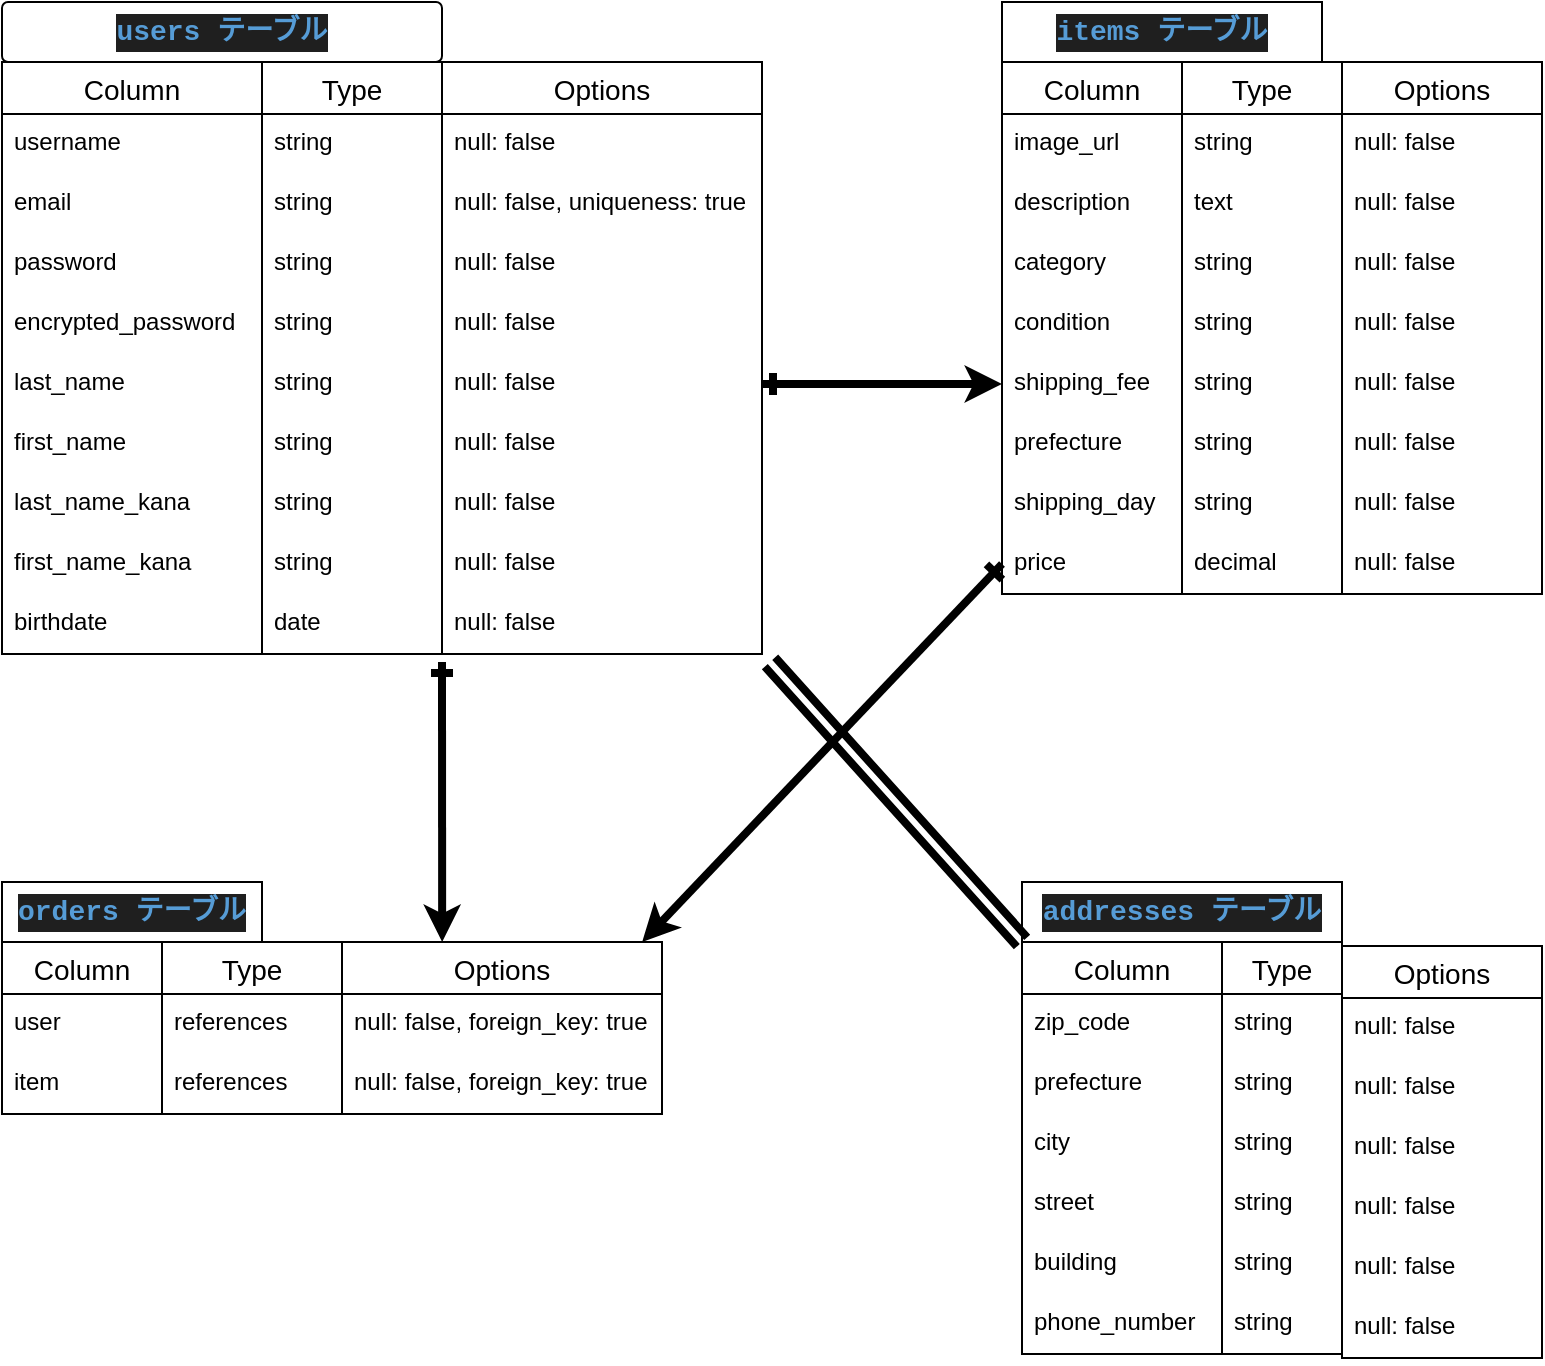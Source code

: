 <mxfile>
    <diagram id="gVENn4tTY06DaLJWXYIR" name="ページ1">
        <mxGraphModel dx="1216" dy="787" grid="1" gridSize="10" guides="1" tooltips="1" connect="1" arrows="1" fold="1" page="1" pageScale="1" pageWidth="827" pageHeight="1169" math="0" shadow="0">
            <root>
                <mxCell id="0"/>
                <mxCell id="1" parent="0"/>
                <mxCell id="2rhOQ4D-mkT_sdrK3QNv-39" value="Column" style="swimlane;fontStyle=0;childLayout=stackLayout;horizontal=1;startSize=26;horizontalStack=0;resizeParent=1;resizeParentMax=0;resizeLast=0;collapsible=1;marginBottom=0;align=center;fontSize=14;fontFamily=Helvetica;fontColor=default;fillColor=none;gradientColor=none;" vertex="1" parent="1">
                    <mxGeometry x="30" y="40" width="130" height="296" as="geometry">
                        <mxRectangle x="40" y="40" width="90" height="30" as="alternateBounds"/>
                    </mxGeometry>
                </mxCell>
                <mxCell id="2rhOQ4D-mkT_sdrK3QNv-40" value="username" style="text;strokeColor=none;fillColor=none;spacingLeft=4;spacingRight=4;overflow=hidden;rotatable=0;points=[[0,0.5],[1,0.5]];portConstraint=eastwest;fontSize=12;fontFamily=Helvetica;fontColor=default;" vertex="1" parent="2rhOQ4D-mkT_sdrK3QNv-39">
                    <mxGeometry y="26" width="130" height="30" as="geometry"/>
                </mxCell>
                <mxCell id="2rhOQ4D-mkT_sdrK3QNv-41" value="email" style="text;strokeColor=none;fillColor=none;spacingLeft=4;spacingRight=4;overflow=hidden;rotatable=0;points=[[0,0.5],[1,0.5]];portConstraint=eastwest;fontSize=12;fontFamily=Helvetica;fontColor=default;" vertex="1" parent="2rhOQ4D-mkT_sdrK3QNv-39">
                    <mxGeometry y="56" width="130" height="30" as="geometry"/>
                </mxCell>
                <mxCell id="2rhOQ4D-mkT_sdrK3QNv-42" value="password" style="text;strokeColor=none;fillColor=none;spacingLeft=4;spacingRight=4;overflow=hidden;rotatable=0;points=[[0,0.5],[1,0.5]];portConstraint=eastwest;fontSize=12;fontFamily=Helvetica;fontColor=default;" vertex="1" parent="2rhOQ4D-mkT_sdrK3QNv-39">
                    <mxGeometry y="86" width="130" height="30" as="geometry"/>
                </mxCell>
                <mxCell id="2rhOQ4D-mkT_sdrK3QNv-43" value="encrypted_password" style="text;strokeColor=none;fillColor=none;spacingLeft=4;spacingRight=4;overflow=hidden;rotatable=0;points=[[0,0.5],[1,0.5]];portConstraint=eastwest;fontSize=12;fontFamily=Helvetica;fontColor=default;" vertex="1" parent="2rhOQ4D-mkT_sdrK3QNv-39">
                    <mxGeometry y="116" width="130" height="30" as="geometry"/>
                </mxCell>
                <mxCell id="2rhOQ4D-mkT_sdrK3QNv-44" value="last_name" style="text;strokeColor=none;fillColor=none;spacingLeft=4;spacingRight=4;overflow=hidden;rotatable=0;points=[[0,0.5],[1,0.5]];portConstraint=eastwest;fontSize=12;fontFamily=Helvetica;fontColor=default;" vertex="1" parent="2rhOQ4D-mkT_sdrK3QNv-39">
                    <mxGeometry y="146" width="130" height="30" as="geometry"/>
                </mxCell>
                <mxCell id="2rhOQ4D-mkT_sdrK3QNv-45" value="first_name" style="text;strokeColor=none;fillColor=none;spacingLeft=4;spacingRight=4;overflow=hidden;rotatable=0;points=[[0,0.5],[1,0.5]];portConstraint=eastwest;fontSize=12;fontFamily=Helvetica;fontColor=default;" vertex="1" parent="2rhOQ4D-mkT_sdrK3QNv-39">
                    <mxGeometry y="176" width="130" height="30" as="geometry"/>
                </mxCell>
                <mxCell id="2rhOQ4D-mkT_sdrK3QNv-46" value="last_name_kana" style="text;strokeColor=none;fillColor=none;spacingLeft=4;spacingRight=4;overflow=hidden;rotatable=0;points=[[0,0.5],[1,0.5]];portConstraint=eastwest;fontSize=12;fontFamily=Helvetica;fontColor=default;" vertex="1" parent="2rhOQ4D-mkT_sdrK3QNv-39">
                    <mxGeometry y="206" width="130" height="30" as="geometry"/>
                </mxCell>
                <mxCell id="2rhOQ4D-mkT_sdrK3QNv-47" value="first_name_kana" style="text;strokeColor=none;fillColor=none;spacingLeft=4;spacingRight=4;overflow=hidden;rotatable=0;points=[[0,0.5],[1,0.5]];portConstraint=eastwest;fontSize=12;fontFamily=Helvetica;fontColor=default;" vertex="1" parent="2rhOQ4D-mkT_sdrK3QNv-39">
                    <mxGeometry y="236" width="130" height="30" as="geometry"/>
                </mxCell>
                <mxCell id="2rhOQ4D-mkT_sdrK3QNv-48" value="birthdate" style="text;strokeColor=none;fillColor=none;spacingLeft=4;spacingRight=4;overflow=hidden;rotatable=0;points=[[0,0.5],[1,0.5]];portConstraint=eastwest;fontSize=12;fontFamily=Helvetica;fontColor=default;" vertex="1" parent="2rhOQ4D-mkT_sdrK3QNv-39">
                    <mxGeometry y="266" width="130" height="30" as="geometry"/>
                </mxCell>
                <mxCell id="2rhOQ4D-mkT_sdrK3QNv-50" value="Type" style="swimlane;fontStyle=0;childLayout=stackLayout;horizontal=1;startSize=26;horizontalStack=0;resizeParent=1;resizeParentMax=0;resizeLast=0;collapsible=1;marginBottom=0;align=center;fontSize=14;fontFamily=Helvetica;fontColor=default;fillColor=none;gradientColor=none;" vertex="1" parent="1">
                    <mxGeometry x="160" y="40" width="90" height="296" as="geometry"/>
                </mxCell>
                <mxCell id="2rhOQ4D-mkT_sdrK3QNv-51" value="string" style="text;strokeColor=none;fillColor=none;spacingLeft=4;spacingRight=4;overflow=hidden;rotatable=0;points=[[0,0.5],[1,0.5]];portConstraint=eastwest;fontSize=12;fontFamily=Helvetica;fontColor=default;" vertex="1" parent="2rhOQ4D-mkT_sdrK3QNv-50">
                    <mxGeometry y="26" width="90" height="30" as="geometry"/>
                </mxCell>
                <mxCell id="2rhOQ4D-mkT_sdrK3QNv-52" value="string" style="text;strokeColor=none;fillColor=none;spacingLeft=4;spacingRight=4;overflow=hidden;rotatable=0;points=[[0,0.5],[1,0.5]];portConstraint=eastwest;fontSize=12;fontFamily=Helvetica;fontColor=default;" vertex="1" parent="2rhOQ4D-mkT_sdrK3QNv-50">
                    <mxGeometry y="56" width="90" height="30" as="geometry"/>
                </mxCell>
                <mxCell id="2rhOQ4D-mkT_sdrK3QNv-53" value="string" style="text;strokeColor=none;fillColor=none;spacingLeft=4;spacingRight=4;overflow=hidden;rotatable=0;points=[[0,0.5],[1,0.5]];portConstraint=eastwest;fontSize=12;fontFamily=Helvetica;fontColor=default;" vertex="1" parent="2rhOQ4D-mkT_sdrK3QNv-50">
                    <mxGeometry y="86" width="90" height="30" as="geometry"/>
                </mxCell>
                <mxCell id="2rhOQ4D-mkT_sdrK3QNv-55" value="string" style="text;strokeColor=none;fillColor=none;spacingLeft=4;spacingRight=4;overflow=hidden;rotatable=0;points=[[0,0.5],[1,0.5]];portConstraint=eastwest;fontSize=12;fontFamily=Helvetica;fontColor=default;" vertex="1" parent="2rhOQ4D-mkT_sdrK3QNv-50">
                    <mxGeometry y="116" width="90" height="30" as="geometry"/>
                </mxCell>
                <mxCell id="2rhOQ4D-mkT_sdrK3QNv-56" value="string" style="text;strokeColor=none;fillColor=none;spacingLeft=4;spacingRight=4;overflow=hidden;rotatable=0;points=[[0,0.5],[1,0.5]];portConstraint=eastwest;fontSize=12;fontFamily=Helvetica;fontColor=default;" vertex="1" parent="2rhOQ4D-mkT_sdrK3QNv-50">
                    <mxGeometry y="146" width="90" height="30" as="geometry"/>
                </mxCell>
                <mxCell id="2rhOQ4D-mkT_sdrK3QNv-58" value="string" style="text;strokeColor=none;fillColor=none;spacingLeft=4;spacingRight=4;overflow=hidden;rotatable=0;points=[[0,0.5],[1,0.5]];portConstraint=eastwest;fontSize=12;fontFamily=Helvetica;fontColor=default;" vertex="1" parent="2rhOQ4D-mkT_sdrK3QNv-50">
                    <mxGeometry y="176" width="90" height="30" as="geometry"/>
                </mxCell>
                <mxCell id="2rhOQ4D-mkT_sdrK3QNv-59" value="string" style="text;strokeColor=none;fillColor=none;spacingLeft=4;spacingRight=4;overflow=hidden;rotatable=0;points=[[0,0.5],[1,0.5]];portConstraint=eastwest;fontSize=12;fontFamily=Helvetica;fontColor=default;" vertex="1" parent="2rhOQ4D-mkT_sdrK3QNv-50">
                    <mxGeometry y="206" width="90" height="30" as="geometry"/>
                </mxCell>
                <mxCell id="2rhOQ4D-mkT_sdrK3QNv-57" value="string" style="text;strokeColor=none;fillColor=none;spacingLeft=4;spacingRight=4;overflow=hidden;rotatable=0;points=[[0,0.5],[1,0.5]];portConstraint=eastwest;fontSize=12;fontFamily=Helvetica;fontColor=default;" vertex="1" parent="2rhOQ4D-mkT_sdrK3QNv-50">
                    <mxGeometry y="236" width="90" height="30" as="geometry"/>
                </mxCell>
                <mxCell id="2rhOQ4D-mkT_sdrK3QNv-60" value="date" style="text;strokeColor=none;fillColor=none;spacingLeft=4;spacingRight=4;overflow=hidden;rotatable=0;points=[[0,0.5],[1,0.5]];portConstraint=eastwest;fontSize=12;fontFamily=Helvetica;fontColor=default;" vertex="1" parent="2rhOQ4D-mkT_sdrK3QNv-50">
                    <mxGeometry y="266" width="90" height="30" as="geometry"/>
                </mxCell>
                <mxCell id="2rhOQ4D-mkT_sdrK3QNv-62" value="&lt;div style=&quot;color: rgb(204, 204, 204); background-color: rgb(31, 31, 31); font-family: Consolas, &amp;quot;Courier New&amp;quot;, monospace; font-size: 14px; line-height: 19px;&quot;&gt;&lt;span style=&quot;color: #569cd6;font-weight: bold;&quot;&gt;users テーブル&lt;/span&gt;&lt;/div&gt;" style="rounded=1;arcSize=10;whiteSpace=wrap;html=1;align=center;fontFamily=Helvetica;fontSize=12;fontColor=default;fillColor=none;gradientColor=none;" vertex="1" parent="1">
                    <mxGeometry x="30" y="10" width="220" height="30" as="geometry"/>
                </mxCell>
                <mxCell id="2rhOQ4D-mkT_sdrK3QNv-63" value="Options" style="swimlane;fontStyle=0;childLayout=stackLayout;horizontal=1;startSize=26;horizontalStack=0;resizeParent=1;resizeParentMax=0;resizeLast=0;collapsible=1;marginBottom=0;align=center;fontSize=14;fontFamily=Helvetica;fontColor=default;fillColor=none;gradientColor=none;" vertex="1" parent="1">
                    <mxGeometry x="250" y="40" width="160" height="296" as="geometry"/>
                </mxCell>
                <mxCell id="2rhOQ4D-mkT_sdrK3QNv-64" value="null: false" style="text;strokeColor=none;fillColor=none;spacingLeft=4;spacingRight=4;overflow=hidden;rotatable=0;points=[[0,0.5],[1,0.5]];portConstraint=eastwest;fontSize=12;fontFamily=Helvetica;fontColor=default;" vertex="1" parent="2rhOQ4D-mkT_sdrK3QNv-63">
                    <mxGeometry y="26" width="160" height="30" as="geometry"/>
                </mxCell>
                <mxCell id="2rhOQ4D-mkT_sdrK3QNv-65" value="null: false, uniqueness: true" style="text;strokeColor=none;fillColor=none;spacingLeft=4;spacingRight=4;overflow=hidden;rotatable=0;points=[[0,0.5],[1,0.5]];portConstraint=eastwest;fontSize=12;fontFamily=Helvetica;fontColor=default;" vertex="1" parent="2rhOQ4D-mkT_sdrK3QNv-63">
                    <mxGeometry y="56" width="160" height="30" as="geometry"/>
                </mxCell>
                <mxCell id="2rhOQ4D-mkT_sdrK3QNv-67" value="null: false" style="text;strokeColor=none;fillColor=none;spacingLeft=4;spacingRight=4;overflow=hidden;rotatable=0;points=[[0,0.5],[1,0.5]];portConstraint=eastwest;fontSize=12;fontFamily=Helvetica;fontColor=default;" vertex="1" parent="2rhOQ4D-mkT_sdrK3QNv-63">
                    <mxGeometry y="86" width="160" height="30" as="geometry"/>
                </mxCell>
                <mxCell id="2rhOQ4D-mkT_sdrK3QNv-66" value="null: false" style="text;strokeColor=none;fillColor=none;spacingLeft=4;spacingRight=4;overflow=hidden;rotatable=0;points=[[0,0.5],[1,0.5]];portConstraint=eastwest;fontSize=12;fontFamily=Helvetica;fontColor=default;" vertex="1" parent="2rhOQ4D-mkT_sdrK3QNv-63">
                    <mxGeometry y="116" width="160" height="30" as="geometry"/>
                </mxCell>
                <mxCell id="2rhOQ4D-mkT_sdrK3QNv-69" value="null: false" style="text;strokeColor=none;fillColor=none;spacingLeft=4;spacingRight=4;overflow=hidden;rotatable=0;points=[[0,0.5],[1,0.5]];portConstraint=eastwest;fontSize=12;fontFamily=Helvetica;fontColor=default;" vertex="1" parent="2rhOQ4D-mkT_sdrK3QNv-63">
                    <mxGeometry y="146" width="160" height="30" as="geometry"/>
                </mxCell>
                <mxCell id="2rhOQ4D-mkT_sdrK3QNv-70" value="null: false" style="text;strokeColor=none;fillColor=none;spacingLeft=4;spacingRight=4;overflow=hidden;rotatable=0;points=[[0,0.5],[1,0.5]];portConstraint=eastwest;fontSize=12;fontFamily=Helvetica;fontColor=default;" vertex="1" parent="2rhOQ4D-mkT_sdrK3QNv-63">
                    <mxGeometry y="176" width="160" height="30" as="geometry"/>
                </mxCell>
                <mxCell id="2rhOQ4D-mkT_sdrK3QNv-71" value="null: false" style="text;strokeColor=none;fillColor=none;spacingLeft=4;spacingRight=4;overflow=hidden;rotatable=0;points=[[0,0.5],[1,0.5]];portConstraint=eastwest;fontSize=12;fontFamily=Helvetica;fontColor=default;" vertex="1" parent="2rhOQ4D-mkT_sdrK3QNv-63">
                    <mxGeometry y="206" width="160" height="30" as="geometry"/>
                </mxCell>
                <mxCell id="2rhOQ4D-mkT_sdrK3QNv-68" value="null: false" style="text;strokeColor=none;fillColor=none;spacingLeft=4;spacingRight=4;overflow=hidden;rotatable=0;points=[[0,0.5],[1,0.5]];portConstraint=eastwest;fontSize=12;fontFamily=Helvetica;fontColor=default;" vertex="1" parent="2rhOQ4D-mkT_sdrK3QNv-63">
                    <mxGeometry y="236" width="160" height="30" as="geometry"/>
                </mxCell>
                <mxCell id="2rhOQ4D-mkT_sdrK3QNv-72" value="null: false" style="text;strokeColor=none;fillColor=none;spacingLeft=4;spacingRight=4;overflow=hidden;rotatable=0;points=[[0,0.5],[1,0.5]];portConstraint=eastwest;fontSize=12;fontFamily=Helvetica;fontColor=default;" vertex="1" parent="2rhOQ4D-mkT_sdrK3QNv-63">
                    <mxGeometry y="266" width="160" height="30" as="geometry"/>
                </mxCell>
                <mxCell id="2rhOQ4D-mkT_sdrK3QNv-73" value="Column" style="swimlane;fontStyle=0;childLayout=stackLayout;horizontal=1;startSize=26;horizontalStack=0;resizeParent=1;resizeParentMax=0;resizeLast=0;collapsible=1;marginBottom=0;align=center;fontSize=14;fontFamily=Helvetica;fontColor=default;fillColor=none;gradientColor=none;" vertex="1" parent="1">
                    <mxGeometry x="530" y="40" width="90" height="266" as="geometry"/>
                </mxCell>
                <mxCell id="2rhOQ4D-mkT_sdrK3QNv-74" value="image_url" style="text;strokeColor=none;fillColor=none;spacingLeft=4;spacingRight=4;overflow=hidden;rotatable=0;points=[[0,0.5],[1,0.5]];portConstraint=eastwest;fontSize=12;fontFamily=Helvetica;fontColor=default;" vertex="1" parent="2rhOQ4D-mkT_sdrK3QNv-73">
                    <mxGeometry y="26" width="90" height="30" as="geometry"/>
                </mxCell>
                <mxCell id="2rhOQ4D-mkT_sdrK3QNv-75" value="description" style="text;strokeColor=none;fillColor=none;spacingLeft=4;spacingRight=4;overflow=hidden;rotatable=0;points=[[0,0.5],[1,0.5]];portConstraint=eastwest;fontSize=12;fontFamily=Helvetica;fontColor=default;" vertex="1" parent="2rhOQ4D-mkT_sdrK3QNv-73">
                    <mxGeometry y="56" width="90" height="30" as="geometry"/>
                </mxCell>
                <mxCell id="2rhOQ4D-mkT_sdrK3QNv-77" value="category" style="text;strokeColor=none;fillColor=none;spacingLeft=4;spacingRight=4;overflow=hidden;rotatable=0;points=[[0,0.5],[1,0.5]];portConstraint=eastwest;fontSize=12;fontFamily=Helvetica;fontColor=default;" vertex="1" parent="2rhOQ4D-mkT_sdrK3QNv-73">
                    <mxGeometry y="86" width="90" height="30" as="geometry"/>
                </mxCell>
                <mxCell id="2rhOQ4D-mkT_sdrK3QNv-76" value="condition" style="text;strokeColor=none;fillColor=none;spacingLeft=4;spacingRight=4;overflow=hidden;rotatable=0;points=[[0,0.5],[1,0.5]];portConstraint=eastwest;fontSize=12;fontFamily=Helvetica;fontColor=default;" vertex="1" parent="2rhOQ4D-mkT_sdrK3QNv-73">
                    <mxGeometry y="116" width="90" height="30" as="geometry"/>
                </mxCell>
                <mxCell id="2rhOQ4D-mkT_sdrK3QNv-79" value="shipping_fee" style="text;strokeColor=none;fillColor=none;spacingLeft=4;spacingRight=4;overflow=hidden;rotatable=0;points=[[0,0.5],[1,0.5]];portConstraint=eastwest;fontSize=12;fontFamily=Helvetica;fontColor=default;" vertex="1" parent="2rhOQ4D-mkT_sdrK3QNv-73">
                    <mxGeometry y="146" width="90" height="30" as="geometry"/>
                </mxCell>
                <mxCell id="2rhOQ4D-mkT_sdrK3QNv-81" value="prefecture" style="text;strokeColor=none;fillColor=none;spacingLeft=4;spacingRight=4;overflow=hidden;rotatable=0;points=[[0,0.5],[1,0.5]];portConstraint=eastwest;fontSize=12;fontFamily=Helvetica;fontColor=default;" vertex="1" parent="2rhOQ4D-mkT_sdrK3QNv-73">
                    <mxGeometry y="176" width="90" height="30" as="geometry"/>
                </mxCell>
                <mxCell id="2rhOQ4D-mkT_sdrK3QNv-80" value="shipping_day" style="text;strokeColor=none;fillColor=none;spacingLeft=4;spacingRight=4;overflow=hidden;rotatable=0;points=[[0,0.5],[1,0.5]];portConstraint=eastwest;fontSize=12;fontFamily=Helvetica;fontColor=default;" vertex="1" parent="2rhOQ4D-mkT_sdrK3QNv-73">
                    <mxGeometry y="206" width="90" height="30" as="geometry"/>
                </mxCell>
                <mxCell id="2rhOQ4D-mkT_sdrK3QNv-78" value="price" style="text;strokeColor=none;fillColor=none;spacingLeft=4;spacingRight=4;overflow=hidden;rotatable=0;points=[[0,0.5],[1,0.5]];portConstraint=eastwest;fontSize=12;fontFamily=Helvetica;fontColor=default;" vertex="1" parent="2rhOQ4D-mkT_sdrK3QNv-73">
                    <mxGeometry y="236" width="90" height="30" as="geometry"/>
                </mxCell>
                <mxCell id="2rhOQ4D-mkT_sdrK3QNv-82" value="&lt;div style=&quot;color: rgb(204, 204, 204); background-color: rgb(31, 31, 31); font-family: Consolas, &amp;quot;Courier New&amp;quot;, monospace; font-size: 14px; line-height: 19px;&quot;&gt;&lt;span style=&quot;color: #569cd6;font-weight: bold;&quot;&gt;items テーブル&lt;/span&gt;&lt;/div&gt;" style="whiteSpace=wrap;html=1;align=center;fontFamily=Helvetica;fontSize=12;fontColor=default;fillColor=none;gradientColor=none;" vertex="1" parent="1">
                    <mxGeometry x="530" y="10" width="160" height="30" as="geometry"/>
                </mxCell>
                <mxCell id="2rhOQ4D-mkT_sdrK3QNv-92" value="Options" style="swimlane;fontStyle=0;childLayout=stackLayout;horizontal=1;startSize=26;horizontalStack=0;resizeParent=1;resizeParentMax=0;resizeLast=0;collapsible=1;marginBottom=0;align=center;fontSize=14;fontFamily=Helvetica;fontColor=default;fillColor=none;gradientColor=none;" vertex="1" parent="1">
                    <mxGeometry x="700" y="40" width="100" height="266" as="geometry"/>
                </mxCell>
                <mxCell id="2rhOQ4D-mkT_sdrK3QNv-93" value="null: false" style="text;strokeColor=none;fillColor=none;spacingLeft=4;spacingRight=4;overflow=hidden;rotatable=0;points=[[0,0.5],[1,0.5]];portConstraint=eastwest;fontSize=12;fontFamily=Helvetica;fontColor=default;" vertex="1" parent="2rhOQ4D-mkT_sdrK3QNv-92">
                    <mxGeometry y="26" width="100" height="30" as="geometry"/>
                </mxCell>
                <mxCell id="2rhOQ4D-mkT_sdrK3QNv-94" value="null: false" style="text;strokeColor=none;fillColor=none;spacingLeft=4;spacingRight=4;overflow=hidden;rotatable=0;points=[[0,0.5],[1,0.5]];portConstraint=eastwest;fontSize=12;fontFamily=Helvetica;fontColor=default;" vertex="1" parent="2rhOQ4D-mkT_sdrK3QNv-92">
                    <mxGeometry y="56" width="100" height="30" as="geometry"/>
                </mxCell>
                <mxCell id="2rhOQ4D-mkT_sdrK3QNv-96" value="null: false" style="text;strokeColor=none;fillColor=none;spacingLeft=4;spacingRight=4;overflow=hidden;rotatable=0;points=[[0,0.5],[1,0.5]];portConstraint=eastwest;fontSize=12;fontFamily=Helvetica;fontColor=default;" vertex="1" parent="2rhOQ4D-mkT_sdrK3QNv-92">
                    <mxGeometry y="86" width="100" height="30" as="geometry"/>
                </mxCell>
                <mxCell id="2rhOQ4D-mkT_sdrK3QNv-100" value="null: false" style="text;strokeColor=none;fillColor=none;spacingLeft=4;spacingRight=4;overflow=hidden;rotatable=0;points=[[0,0.5],[1,0.5]];portConstraint=eastwest;fontSize=12;fontFamily=Helvetica;fontColor=default;" vertex="1" parent="2rhOQ4D-mkT_sdrK3QNv-92">
                    <mxGeometry y="116" width="100" height="30" as="geometry"/>
                </mxCell>
                <mxCell id="2rhOQ4D-mkT_sdrK3QNv-98" value="null: false" style="text;strokeColor=none;fillColor=none;spacingLeft=4;spacingRight=4;overflow=hidden;rotatable=0;points=[[0,0.5],[1,0.5]];portConstraint=eastwest;fontSize=12;fontFamily=Helvetica;fontColor=default;" vertex="1" parent="2rhOQ4D-mkT_sdrK3QNv-92">
                    <mxGeometry y="146" width="100" height="30" as="geometry"/>
                </mxCell>
                <mxCell id="2rhOQ4D-mkT_sdrK3QNv-97" value="null: false" style="text;strokeColor=none;fillColor=none;spacingLeft=4;spacingRight=4;overflow=hidden;rotatable=0;points=[[0,0.5],[1,0.5]];portConstraint=eastwest;fontSize=12;fontFamily=Helvetica;fontColor=default;" vertex="1" parent="2rhOQ4D-mkT_sdrK3QNv-92">
                    <mxGeometry y="176" width="100" height="30" as="geometry"/>
                </mxCell>
                <mxCell id="2rhOQ4D-mkT_sdrK3QNv-99" value="null: false" style="text;strokeColor=none;fillColor=none;spacingLeft=4;spacingRight=4;overflow=hidden;rotatable=0;points=[[0,0.5],[1,0.5]];portConstraint=eastwest;fontSize=12;fontFamily=Helvetica;fontColor=default;" vertex="1" parent="2rhOQ4D-mkT_sdrK3QNv-92">
                    <mxGeometry y="206" width="100" height="30" as="geometry"/>
                </mxCell>
                <mxCell id="2rhOQ4D-mkT_sdrK3QNv-95" value="null: false" style="text;strokeColor=none;fillColor=none;spacingLeft=4;spacingRight=4;overflow=hidden;rotatable=0;points=[[0,0.5],[1,0.5]];portConstraint=eastwest;fontSize=12;fontFamily=Helvetica;fontColor=default;" vertex="1" parent="2rhOQ4D-mkT_sdrK3QNv-92">
                    <mxGeometry y="236" width="100" height="30" as="geometry"/>
                </mxCell>
                <mxCell id="2rhOQ4D-mkT_sdrK3QNv-83" value="Type" style="swimlane;fontStyle=0;childLayout=stackLayout;horizontal=1;startSize=26;horizontalStack=0;resizeParent=1;resizeParentMax=0;resizeLast=0;collapsible=1;marginBottom=0;align=center;fontSize=14;fontFamily=Helvetica;fontColor=default;fillColor=none;gradientColor=none;" vertex="1" parent="1">
                    <mxGeometry x="620" y="40" width="80" height="266" as="geometry"/>
                </mxCell>
                <mxCell id="2rhOQ4D-mkT_sdrK3QNv-84" value="string" style="text;strokeColor=none;fillColor=none;spacingLeft=4;spacingRight=4;overflow=hidden;rotatable=0;points=[[0,0.5],[1,0.5]];portConstraint=eastwest;fontSize=12;fontFamily=Helvetica;fontColor=default;" vertex="1" parent="2rhOQ4D-mkT_sdrK3QNv-83">
                    <mxGeometry y="26" width="80" height="30" as="geometry"/>
                </mxCell>
                <mxCell id="2rhOQ4D-mkT_sdrK3QNv-85" value="text" style="text;strokeColor=none;fillColor=none;spacingLeft=4;spacingRight=4;overflow=hidden;rotatable=0;points=[[0,0.5],[1,0.5]];portConstraint=eastwest;fontSize=12;fontFamily=Helvetica;fontColor=default;" vertex="1" parent="2rhOQ4D-mkT_sdrK3QNv-83">
                    <mxGeometry y="56" width="80" height="30" as="geometry"/>
                </mxCell>
                <mxCell id="2rhOQ4D-mkT_sdrK3QNv-87" value="string" style="text;strokeColor=none;fillColor=none;spacingLeft=4;spacingRight=4;overflow=hidden;rotatable=0;points=[[0,0.5],[1,0.5]];portConstraint=eastwest;fontSize=12;fontFamily=Helvetica;fontColor=default;" vertex="1" parent="2rhOQ4D-mkT_sdrK3QNv-83">
                    <mxGeometry y="86" width="80" height="30" as="geometry"/>
                </mxCell>
                <mxCell id="2rhOQ4D-mkT_sdrK3QNv-89" value="string" style="text;strokeColor=none;fillColor=none;spacingLeft=4;spacingRight=4;overflow=hidden;rotatable=0;points=[[0,0.5],[1,0.5]];portConstraint=eastwest;fontSize=12;fontFamily=Helvetica;fontColor=default;" vertex="1" parent="2rhOQ4D-mkT_sdrK3QNv-83">
                    <mxGeometry y="116" width="80" height="30" as="geometry"/>
                </mxCell>
                <mxCell id="2rhOQ4D-mkT_sdrK3QNv-90" value="string" style="text;strokeColor=none;fillColor=none;spacingLeft=4;spacingRight=4;overflow=hidden;rotatable=0;points=[[0,0.5],[1,0.5]];portConstraint=eastwest;fontSize=12;fontFamily=Helvetica;fontColor=default;" vertex="1" parent="2rhOQ4D-mkT_sdrK3QNv-83">
                    <mxGeometry y="146" width="80" height="30" as="geometry"/>
                </mxCell>
                <mxCell id="2rhOQ4D-mkT_sdrK3QNv-86" value="string" style="text;strokeColor=none;fillColor=none;spacingLeft=4;spacingRight=4;overflow=hidden;rotatable=0;points=[[0,0.5],[1,0.5]];portConstraint=eastwest;fontSize=12;fontFamily=Helvetica;fontColor=default;" vertex="1" parent="2rhOQ4D-mkT_sdrK3QNv-83">
                    <mxGeometry y="176" width="80" height="30" as="geometry"/>
                </mxCell>
                <mxCell id="2rhOQ4D-mkT_sdrK3QNv-91" value="string" style="text;strokeColor=none;fillColor=none;spacingLeft=4;spacingRight=4;overflow=hidden;rotatable=0;points=[[0,0.5],[1,0.5]];portConstraint=eastwest;fontSize=12;fontFamily=Helvetica;fontColor=default;" vertex="1" parent="2rhOQ4D-mkT_sdrK3QNv-83">
                    <mxGeometry y="206" width="80" height="30" as="geometry"/>
                </mxCell>
                <mxCell id="2rhOQ4D-mkT_sdrK3QNv-88" value="decimal" style="text;strokeColor=none;fillColor=none;spacingLeft=4;spacingRight=4;overflow=hidden;rotatable=0;points=[[0,0.5],[1,0.5]];portConstraint=eastwest;fontSize=12;fontFamily=Helvetica;fontColor=default;" vertex="1" parent="2rhOQ4D-mkT_sdrK3QNv-83">
                    <mxGeometry y="236" width="80" height="30" as="geometry"/>
                </mxCell>
                <mxCell id="2rhOQ4D-mkT_sdrK3QNv-101" style="edgeStyle=none;html=1;exitX=1;exitY=0.5;exitDx=0;exitDy=0;entryX=0;entryY=0.5;entryDx=0;entryDy=0;fontFamily=Helvetica;fontSize=12;fontColor=default;strokeWidth=4;startArrow=ERone;startFill=0;" edge="1" parent="1" source="2rhOQ4D-mkT_sdrK3QNv-69" target="2rhOQ4D-mkT_sdrK3QNv-79">
                    <mxGeometry relative="1" as="geometry"/>
                </mxCell>
                <mxCell id="2rhOQ4D-mkT_sdrK3QNv-102" value="Column" style="swimlane;fontStyle=0;childLayout=stackLayout;horizontal=1;startSize=26;horizontalStack=0;resizeParent=1;resizeParentMax=0;resizeLast=0;collapsible=1;marginBottom=0;align=center;fontSize=14;fontFamily=Helvetica;fontColor=default;fillColor=none;gradientColor=none;" vertex="1" parent="1">
                    <mxGeometry x="30" y="480" width="80" height="86" as="geometry"/>
                </mxCell>
                <mxCell id="2rhOQ4D-mkT_sdrK3QNv-103" value="user" style="text;strokeColor=none;fillColor=none;spacingLeft=4;spacingRight=4;overflow=hidden;rotatable=0;points=[[0,0.5],[1,0.5]];portConstraint=eastwest;fontSize=12;fontFamily=Helvetica;fontColor=default;" vertex="1" parent="2rhOQ4D-mkT_sdrK3QNv-102">
                    <mxGeometry y="26" width="80" height="30" as="geometry"/>
                </mxCell>
                <mxCell id="2rhOQ4D-mkT_sdrK3QNv-104" value="item" style="text;strokeColor=none;fillColor=none;spacingLeft=4;spacingRight=4;overflow=hidden;rotatable=0;points=[[0,0.5],[1,0.5]];portConstraint=eastwest;fontSize=12;fontFamily=Helvetica;fontColor=default;" vertex="1" parent="2rhOQ4D-mkT_sdrK3QNv-102">
                    <mxGeometry y="56" width="80" height="30" as="geometry"/>
                </mxCell>
                <mxCell id="2rhOQ4D-mkT_sdrK3QNv-106" value="&lt;div style=&quot;color: rgb(204, 204, 204); background-color: rgb(31, 31, 31); font-family: Consolas, &amp;quot;Courier New&amp;quot;, monospace; font-size: 14px; line-height: 19px;&quot;&gt;&lt;span style=&quot;color: #569cd6;font-weight: bold;&quot;&gt;orders テーブル&lt;/span&gt;&lt;/div&gt;" style="whiteSpace=wrap;html=1;align=center;fontFamily=Helvetica;fontSize=12;fontColor=default;fillColor=none;gradientColor=none;" vertex="1" parent="1">
                    <mxGeometry x="30" y="450" width="130" height="30" as="geometry"/>
                </mxCell>
                <mxCell id="2rhOQ4D-mkT_sdrK3QNv-107" value="Type" style="swimlane;fontStyle=0;childLayout=stackLayout;horizontal=1;startSize=26;horizontalStack=0;resizeParent=1;resizeParentMax=0;resizeLast=0;collapsible=1;marginBottom=0;align=center;fontSize=14;fontFamily=Helvetica;fontColor=default;fillColor=none;gradientColor=none;" vertex="1" parent="1">
                    <mxGeometry x="110" y="480" width="90" height="86" as="geometry"/>
                </mxCell>
                <mxCell id="2rhOQ4D-mkT_sdrK3QNv-108" value="references" style="text;strokeColor=none;fillColor=none;spacingLeft=4;spacingRight=4;overflow=hidden;rotatable=0;points=[[0,0.5],[1,0.5]];portConstraint=eastwest;fontSize=12;fontFamily=Helvetica;fontColor=default;" vertex="1" parent="2rhOQ4D-mkT_sdrK3QNv-107">
                    <mxGeometry y="26" width="90" height="30" as="geometry"/>
                </mxCell>
                <mxCell id="2rhOQ4D-mkT_sdrK3QNv-109" value="references" style="text;strokeColor=none;fillColor=none;spacingLeft=4;spacingRight=4;overflow=hidden;rotatable=0;points=[[0,0.5],[1,0.5]];portConstraint=eastwest;fontSize=12;fontFamily=Helvetica;fontColor=default;" vertex="1" parent="2rhOQ4D-mkT_sdrK3QNv-107">
                    <mxGeometry y="56" width="90" height="30" as="geometry"/>
                </mxCell>
                <mxCell id="2rhOQ4D-mkT_sdrK3QNv-128" value="Options" style="swimlane;fontStyle=0;childLayout=stackLayout;horizontal=1;startSize=26;horizontalStack=0;resizeParent=1;resizeParentMax=0;resizeLast=0;collapsible=1;marginBottom=0;align=center;fontSize=14;fontFamily=Helvetica;fontColor=default;fillColor=none;gradientColor=none;" vertex="1" parent="1">
                    <mxGeometry x="200" y="480" width="160" height="86" as="geometry"/>
                </mxCell>
                <mxCell id="2rhOQ4D-mkT_sdrK3QNv-129" value="null: false, foreign_key: true" style="text;strokeColor=none;fillColor=none;spacingLeft=4;spacingRight=4;overflow=hidden;rotatable=0;points=[[0,0.5],[1,0.5]];portConstraint=eastwest;fontSize=12;fontFamily=Helvetica;fontColor=default;" vertex="1" parent="2rhOQ4D-mkT_sdrK3QNv-128">
                    <mxGeometry y="26" width="160" height="30" as="geometry"/>
                </mxCell>
                <mxCell id="2rhOQ4D-mkT_sdrK3QNv-130" value="null: false, foreign_key: true" style="text;strokeColor=none;fillColor=none;spacingLeft=4;spacingRight=4;overflow=hidden;rotatable=0;points=[[0,0.5],[1,0.5]];portConstraint=eastwest;fontSize=12;fontFamily=Helvetica;fontColor=default;" vertex="1" parent="2rhOQ4D-mkT_sdrK3QNv-128">
                    <mxGeometry y="56" width="160" height="30" as="geometry"/>
                </mxCell>
                <mxCell id="2rhOQ4D-mkT_sdrK3QNv-156" style="edgeStyle=none;html=1;exitX=0;exitY=0;exitDx=0;exitDy=0;entryX=1.025;entryY=1.133;entryDx=0;entryDy=0;entryPerimeter=0;strokeWidth=4;fontFamily=Helvetica;fontSize=12;fontColor=default;startArrow=none;startFill=0;shape=link;" edge="1" parent="1" source="2rhOQ4D-mkT_sdrK3QNv-132" target="2rhOQ4D-mkT_sdrK3QNv-72">
                    <mxGeometry relative="1" as="geometry"/>
                </mxCell>
                <mxCell id="2rhOQ4D-mkT_sdrK3QNv-132" value="Column" style="swimlane;fontStyle=0;childLayout=stackLayout;horizontal=1;startSize=26;horizontalStack=0;resizeParent=1;resizeParentMax=0;resizeLast=0;collapsible=1;marginBottom=0;align=center;fontSize=14;fontFamily=Helvetica;fontColor=default;fillColor=none;gradientColor=none;" vertex="1" parent="1">
                    <mxGeometry x="540" y="480" width="100" height="206" as="geometry"/>
                </mxCell>
                <mxCell id="2rhOQ4D-mkT_sdrK3QNv-133" value="zip_code" style="text;strokeColor=none;fillColor=none;spacingLeft=4;spacingRight=4;overflow=hidden;rotatable=0;points=[[0,0.5],[1,0.5]];portConstraint=eastwest;fontSize=12;fontFamily=Helvetica;fontColor=default;" vertex="1" parent="2rhOQ4D-mkT_sdrK3QNv-132">
                    <mxGeometry y="26" width="100" height="30" as="geometry"/>
                </mxCell>
                <mxCell id="2rhOQ4D-mkT_sdrK3QNv-137" value="prefecture" style="text;strokeColor=none;fillColor=none;spacingLeft=4;spacingRight=4;overflow=hidden;rotatable=0;points=[[0,0.5],[1,0.5]];portConstraint=eastwest;fontSize=12;fontFamily=Helvetica;fontColor=default;" vertex="1" parent="2rhOQ4D-mkT_sdrK3QNv-132">
                    <mxGeometry y="56" width="100" height="30" as="geometry"/>
                </mxCell>
                <mxCell id="2rhOQ4D-mkT_sdrK3QNv-134" value="city" style="text;strokeColor=none;fillColor=none;spacingLeft=4;spacingRight=4;overflow=hidden;rotatable=0;points=[[0,0.5],[1,0.5]];portConstraint=eastwest;fontSize=12;fontFamily=Helvetica;fontColor=default;" vertex="1" parent="2rhOQ4D-mkT_sdrK3QNv-132">
                    <mxGeometry y="86" width="100" height="30" as="geometry"/>
                </mxCell>
                <mxCell id="2rhOQ4D-mkT_sdrK3QNv-138" value="street" style="text;strokeColor=none;fillColor=none;spacingLeft=4;spacingRight=4;overflow=hidden;rotatable=0;points=[[0,0.5],[1,0.5]];portConstraint=eastwest;fontSize=12;fontFamily=Helvetica;fontColor=default;" vertex="1" parent="2rhOQ4D-mkT_sdrK3QNv-132">
                    <mxGeometry y="116" width="100" height="30" as="geometry"/>
                </mxCell>
                <mxCell id="2rhOQ4D-mkT_sdrK3QNv-136" value="building" style="text;strokeColor=none;fillColor=none;spacingLeft=4;spacingRight=4;overflow=hidden;rotatable=0;points=[[0,0.5],[1,0.5]];portConstraint=eastwest;fontSize=12;fontFamily=Helvetica;fontColor=default;" vertex="1" parent="2rhOQ4D-mkT_sdrK3QNv-132">
                    <mxGeometry y="146" width="100" height="30" as="geometry"/>
                </mxCell>
                <mxCell id="2rhOQ4D-mkT_sdrK3QNv-135" value="phone_number" style="text;strokeColor=none;fillColor=none;spacingLeft=4;spacingRight=4;overflow=hidden;rotatable=0;points=[[0,0.5],[1,0.5]];portConstraint=eastwest;fontSize=12;fontFamily=Helvetica;fontColor=default;" vertex="1" parent="2rhOQ4D-mkT_sdrK3QNv-132">
                    <mxGeometry y="176" width="100" height="30" as="geometry"/>
                </mxCell>
                <mxCell id="2rhOQ4D-mkT_sdrK3QNv-139" value="&lt;div style=&quot;color: rgb(204, 204, 204); background-color: rgb(31, 31, 31); font-family: Consolas, &amp;quot;Courier New&amp;quot;, monospace; font-size: 14px; line-height: 19px;&quot;&gt;&lt;span style=&quot;color: #569cd6;font-weight: bold;&quot;&gt;addresses テーブル&lt;/span&gt;&lt;/div&gt;" style="whiteSpace=wrap;html=1;align=center;fontFamily=Helvetica;fontSize=12;fontColor=default;fillColor=none;gradientColor=none;" vertex="1" parent="1">
                    <mxGeometry x="540" y="450" width="160" height="30" as="geometry"/>
                </mxCell>
                <mxCell id="2rhOQ4D-mkT_sdrK3QNv-140" value="Type" style="swimlane;fontStyle=0;childLayout=stackLayout;horizontal=1;startSize=26;horizontalStack=0;resizeParent=1;resizeParentMax=0;resizeLast=0;collapsible=1;marginBottom=0;align=center;fontSize=14;fontFamily=Helvetica;fontColor=default;fillColor=none;gradientColor=none;" vertex="1" parent="1">
                    <mxGeometry x="640" y="480" width="60" height="206" as="geometry"/>
                </mxCell>
                <mxCell id="2rhOQ4D-mkT_sdrK3QNv-141" value="string" style="text;strokeColor=none;fillColor=none;spacingLeft=4;spacingRight=4;overflow=hidden;rotatable=0;points=[[0,0.5],[1,0.5]];portConstraint=eastwest;fontSize=12;fontFamily=Helvetica;fontColor=default;" vertex="1" parent="2rhOQ4D-mkT_sdrK3QNv-140">
                    <mxGeometry y="26" width="60" height="30" as="geometry"/>
                </mxCell>
                <mxCell id="2rhOQ4D-mkT_sdrK3QNv-142" value="string" style="text;strokeColor=none;fillColor=none;spacingLeft=4;spacingRight=4;overflow=hidden;rotatable=0;points=[[0,0.5],[1,0.5]];portConstraint=eastwest;fontSize=12;fontFamily=Helvetica;fontColor=default;" vertex="1" parent="2rhOQ4D-mkT_sdrK3QNv-140">
                    <mxGeometry y="56" width="60" height="30" as="geometry"/>
                </mxCell>
                <mxCell id="2rhOQ4D-mkT_sdrK3QNv-145" value="string" style="text;strokeColor=none;fillColor=none;spacingLeft=4;spacingRight=4;overflow=hidden;rotatable=0;points=[[0,0.5],[1,0.5]];portConstraint=eastwest;fontSize=12;fontFamily=Helvetica;fontColor=default;" vertex="1" parent="2rhOQ4D-mkT_sdrK3QNv-140">
                    <mxGeometry y="86" width="60" height="30" as="geometry"/>
                </mxCell>
                <mxCell id="2rhOQ4D-mkT_sdrK3QNv-146" value="string" style="text;strokeColor=none;fillColor=none;spacingLeft=4;spacingRight=4;overflow=hidden;rotatable=0;points=[[0,0.5],[1,0.5]];portConstraint=eastwest;fontSize=12;fontFamily=Helvetica;fontColor=default;" vertex="1" parent="2rhOQ4D-mkT_sdrK3QNv-140">
                    <mxGeometry y="116" width="60" height="30" as="geometry"/>
                </mxCell>
                <mxCell id="2rhOQ4D-mkT_sdrK3QNv-144" value="string" style="text;strokeColor=none;fillColor=none;spacingLeft=4;spacingRight=4;overflow=hidden;rotatable=0;points=[[0,0.5],[1,0.5]];portConstraint=eastwest;fontSize=12;fontFamily=Helvetica;fontColor=default;" vertex="1" parent="2rhOQ4D-mkT_sdrK3QNv-140">
                    <mxGeometry y="146" width="60" height="30" as="geometry"/>
                </mxCell>
                <mxCell id="2rhOQ4D-mkT_sdrK3QNv-143" value="string" style="text;strokeColor=none;fillColor=none;spacingLeft=4;spacingRight=4;overflow=hidden;rotatable=0;points=[[0,0.5],[1,0.5]];portConstraint=eastwest;fontSize=12;fontFamily=Helvetica;fontColor=default;" vertex="1" parent="2rhOQ4D-mkT_sdrK3QNv-140">
                    <mxGeometry y="176" width="60" height="30" as="geometry"/>
                </mxCell>
                <mxCell id="2rhOQ4D-mkT_sdrK3QNv-147" value="Options" style="swimlane;fontStyle=0;childLayout=stackLayout;horizontal=1;startSize=26;horizontalStack=0;resizeParent=1;resizeParentMax=0;resizeLast=0;collapsible=1;marginBottom=0;align=center;fontSize=14;fontFamily=Helvetica;fontColor=default;fillColor=none;gradientColor=none;" vertex="1" parent="1">
                    <mxGeometry x="700" y="482" width="100" height="206" as="geometry"/>
                </mxCell>
                <mxCell id="2rhOQ4D-mkT_sdrK3QNv-148" value="null: false" style="text;strokeColor=none;fillColor=none;spacingLeft=4;spacingRight=4;overflow=hidden;rotatable=0;points=[[0,0.5],[1,0.5]];portConstraint=eastwest;fontSize=12;fontFamily=Helvetica;fontColor=default;" vertex="1" parent="2rhOQ4D-mkT_sdrK3QNv-147">
                    <mxGeometry y="26" width="100" height="30" as="geometry"/>
                </mxCell>
                <mxCell id="2rhOQ4D-mkT_sdrK3QNv-152" value="null: false" style="text;strokeColor=none;fillColor=none;spacingLeft=4;spacingRight=4;overflow=hidden;rotatable=0;points=[[0,0.5],[1,0.5]];portConstraint=eastwest;fontSize=12;fontFamily=Helvetica;fontColor=default;" vertex="1" parent="2rhOQ4D-mkT_sdrK3QNv-147">
                    <mxGeometry y="56" width="100" height="30" as="geometry"/>
                </mxCell>
                <mxCell id="2rhOQ4D-mkT_sdrK3QNv-153" value="null: false" style="text;strokeColor=none;fillColor=none;spacingLeft=4;spacingRight=4;overflow=hidden;rotatable=0;points=[[0,0.5],[1,0.5]];portConstraint=eastwest;fontSize=12;fontFamily=Helvetica;fontColor=default;" vertex="1" parent="2rhOQ4D-mkT_sdrK3QNv-147">
                    <mxGeometry y="86" width="100" height="30" as="geometry"/>
                </mxCell>
                <mxCell id="2rhOQ4D-mkT_sdrK3QNv-151" value="null: false" style="text;strokeColor=none;fillColor=none;spacingLeft=4;spacingRight=4;overflow=hidden;rotatable=0;points=[[0,0.5],[1,0.5]];portConstraint=eastwest;fontSize=12;fontFamily=Helvetica;fontColor=default;" vertex="1" parent="2rhOQ4D-mkT_sdrK3QNv-147">
                    <mxGeometry y="116" width="100" height="30" as="geometry"/>
                </mxCell>
                <mxCell id="2rhOQ4D-mkT_sdrK3QNv-149" value="null: false" style="text;strokeColor=none;fillColor=none;spacingLeft=4;spacingRight=4;overflow=hidden;rotatable=0;points=[[0,0.5],[1,0.5]];portConstraint=eastwest;fontSize=12;fontFamily=Helvetica;fontColor=default;" vertex="1" parent="2rhOQ4D-mkT_sdrK3QNv-147">
                    <mxGeometry y="146" width="100" height="30" as="geometry"/>
                </mxCell>
                <mxCell id="2rhOQ4D-mkT_sdrK3QNv-150" value="null: false" style="text;strokeColor=none;fillColor=none;spacingLeft=4;spacingRight=4;overflow=hidden;rotatable=0;points=[[0,0.5],[1,0.5]];portConstraint=eastwest;fontSize=12;fontFamily=Helvetica;fontColor=default;" vertex="1" parent="2rhOQ4D-mkT_sdrK3QNv-147">
                    <mxGeometry y="176" width="100" height="30" as="geometry"/>
                </mxCell>
                <mxCell id="2rhOQ4D-mkT_sdrK3QNv-154" style="edgeStyle=none;html=1;entryX=0.313;entryY=0;entryDx=0;entryDy=0;entryPerimeter=0;strokeWidth=4;fontFamily=Helvetica;fontSize=12;fontColor=default;startArrow=ERone;startFill=0;" edge="1" parent="1" target="2rhOQ4D-mkT_sdrK3QNv-128">
                    <mxGeometry relative="1" as="geometry">
                        <mxPoint x="250" y="340" as="sourcePoint"/>
                    </mxGeometry>
                </mxCell>
                <mxCell id="2rhOQ4D-mkT_sdrK3QNv-155" style="edgeStyle=none;html=1;exitX=0;exitY=0.5;exitDx=0;exitDy=0;entryX=0.938;entryY=0;entryDx=0;entryDy=0;entryPerimeter=0;strokeWidth=4;fontFamily=Helvetica;fontSize=12;fontColor=default;rounded=1;startArrow=ERone;startFill=0;" edge="1" parent="1" source="2rhOQ4D-mkT_sdrK3QNv-78" target="2rhOQ4D-mkT_sdrK3QNv-128">
                    <mxGeometry relative="1" as="geometry"/>
                </mxCell>
            </root>
        </mxGraphModel>
    </diagram>
</mxfile>